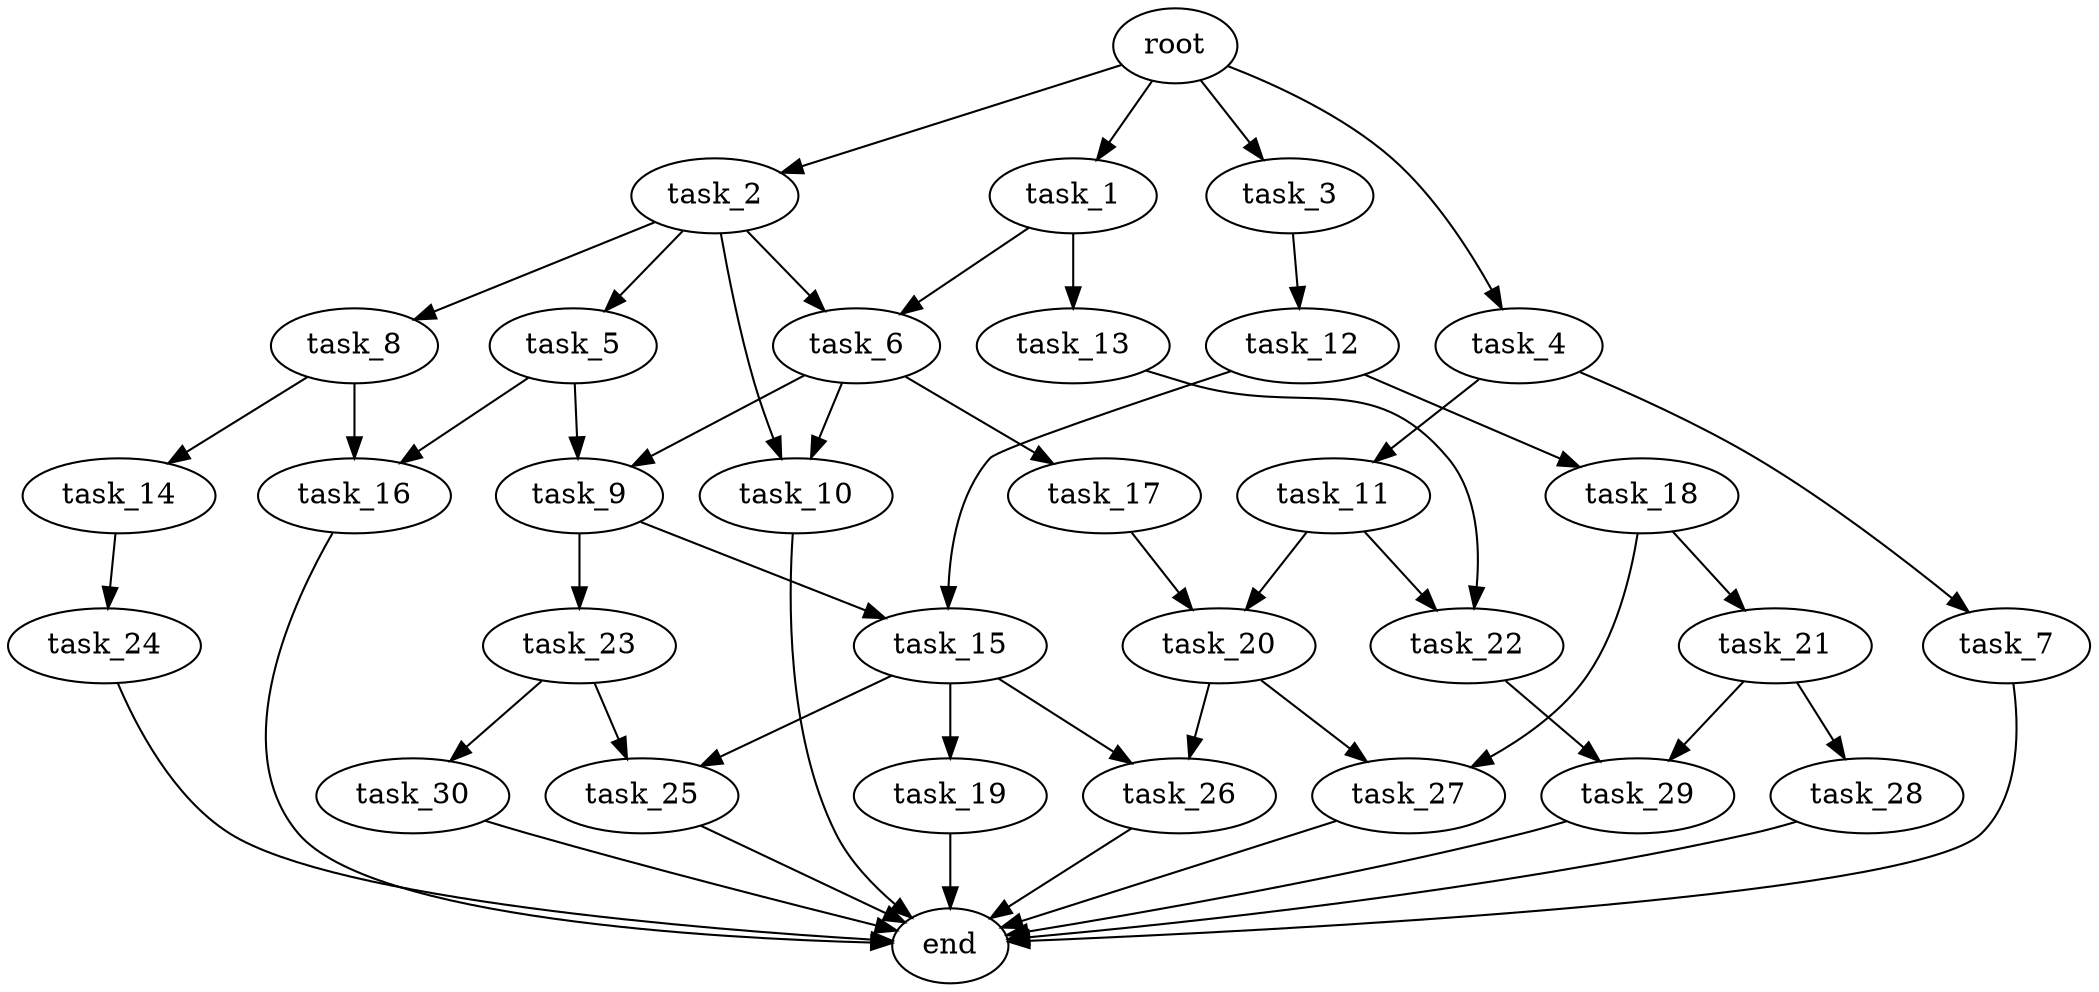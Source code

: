 digraph G {
  root [size="0.000000e+00"];
  task_1 [size="7.915917e+08"];
  task_2 [size="7.933409e+09"];
  task_3 [size="7.273889e+09"];
  task_4 [size="3.271830e+09"];
  task_5 [size="5.071095e+09"];
  task_6 [size="2.761804e+09"];
  task_7 [size="6.306609e+09"];
  task_8 [size="5.128928e+09"];
  task_9 [size="7.770679e+09"];
  task_10 [size="7.068391e+09"];
  task_11 [size="3.148784e+09"];
  task_12 [size="9.247375e+09"];
  task_13 [size="4.334343e+09"];
  task_14 [size="9.323748e+09"];
  task_15 [size="7.942180e+09"];
  task_16 [size="3.175954e+09"];
  task_17 [size="8.414469e+09"];
  task_18 [size="6.611643e+09"];
  task_19 [size="8.775858e+09"];
  task_20 [size="3.573262e+08"];
  task_21 [size="6.345337e+09"];
  task_22 [size="8.069791e+07"];
  task_23 [size="1.369610e+09"];
  task_24 [size="3.762714e+09"];
  task_25 [size="9.431681e+09"];
  task_26 [size="6.733803e+09"];
  task_27 [size="2.653595e+09"];
  task_28 [size="1.515180e+09"];
  task_29 [size="8.138875e+09"];
  task_30 [size="7.335873e+09"];
  end [size="0.000000e+00"];

  root -> task_1 [size="1.000000e-12"];
  root -> task_2 [size="1.000000e-12"];
  root -> task_3 [size="1.000000e-12"];
  root -> task_4 [size="1.000000e-12"];
  task_1 -> task_6 [size="1.380902e+08"];
  task_1 -> task_13 [size="4.334343e+08"];
  task_2 -> task_5 [size="5.071095e+08"];
  task_2 -> task_6 [size="1.380902e+08"];
  task_2 -> task_8 [size="5.128928e+08"];
  task_2 -> task_10 [size="3.534196e+08"];
  task_3 -> task_12 [size="9.247375e+08"];
  task_4 -> task_7 [size="6.306609e+08"];
  task_4 -> task_11 [size="3.148784e+08"];
  task_5 -> task_9 [size="3.885339e+08"];
  task_5 -> task_16 [size="1.587977e+08"];
  task_6 -> task_9 [size="3.885339e+08"];
  task_6 -> task_10 [size="3.534196e+08"];
  task_6 -> task_17 [size="8.414469e+08"];
  task_7 -> end [size="1.000000e-12"];
  task_8 -> task_14 [size="9.323748e+08"];
  task_8 -> task_16 [size="1.587977e+08"];
  task_9 -> task_15 [size="3.971090e+08"];
  task_9 -> task_23 [size="1.369610e+08"];
  task_10 -> end [size="1.000000e-12"];
  task_11 -> task_20 [size="1.786631e+07"];
  task_11 -> task_22 [size="4.034896e+06"];
  task_12 -> task_15 [size="3.971090e+08"];
  task_12 -> task_18 [size="6.611643e+08"];
  task_13 -> task_22 [size="4.034896e+06"];
  task_14 -> task_24 [size="3.762714e+08"];
  task_15 -> task_19 [size="8.775858e+08"];
  task_15 -> task_25 [size="4.715840e+08"];
  task_15 -> task_26 [size="3.366901e+08"];
  task_16 -> end [size="1.000000e-12"];
  task_17 -> task_20 [size="1.786631e+07"];
  task_18 -> task_21 [size="6.345337e+08"];
  task_18 -> task_27 [size="1.326798e+08"];
  task_19 -> end [size="1.000000e-12"];
  task_20 -> task_26 [size="3.366901e+08"];
  task_20 -> task_27 [size="1.326798e+08"];
  task_21 -> task_28 [size="1.515180e+08"];
  task_21 -> task_29 [size="4.069437e+08"];
  task_22 -> task_29 [size="4.069437e+08"];
  task_23 -> task_25 [size="4.715840e+08"];
  task_23 -> task_30 [size="7.335873e+08"];
  task_24 -> end [size="1.000000e-12"];
  task_25 -> end [size="1.000000e-12"];
  task_26 -> end [size="1.000000e-12"];
  task_27 -> end [size="1.000000e-12"];
  task_28 -> end [size="1.000000e-12"];
  task_29 -> end [size="1.000000e-12"];
  task_30 -> end [size="1.000000e-12"];
}
